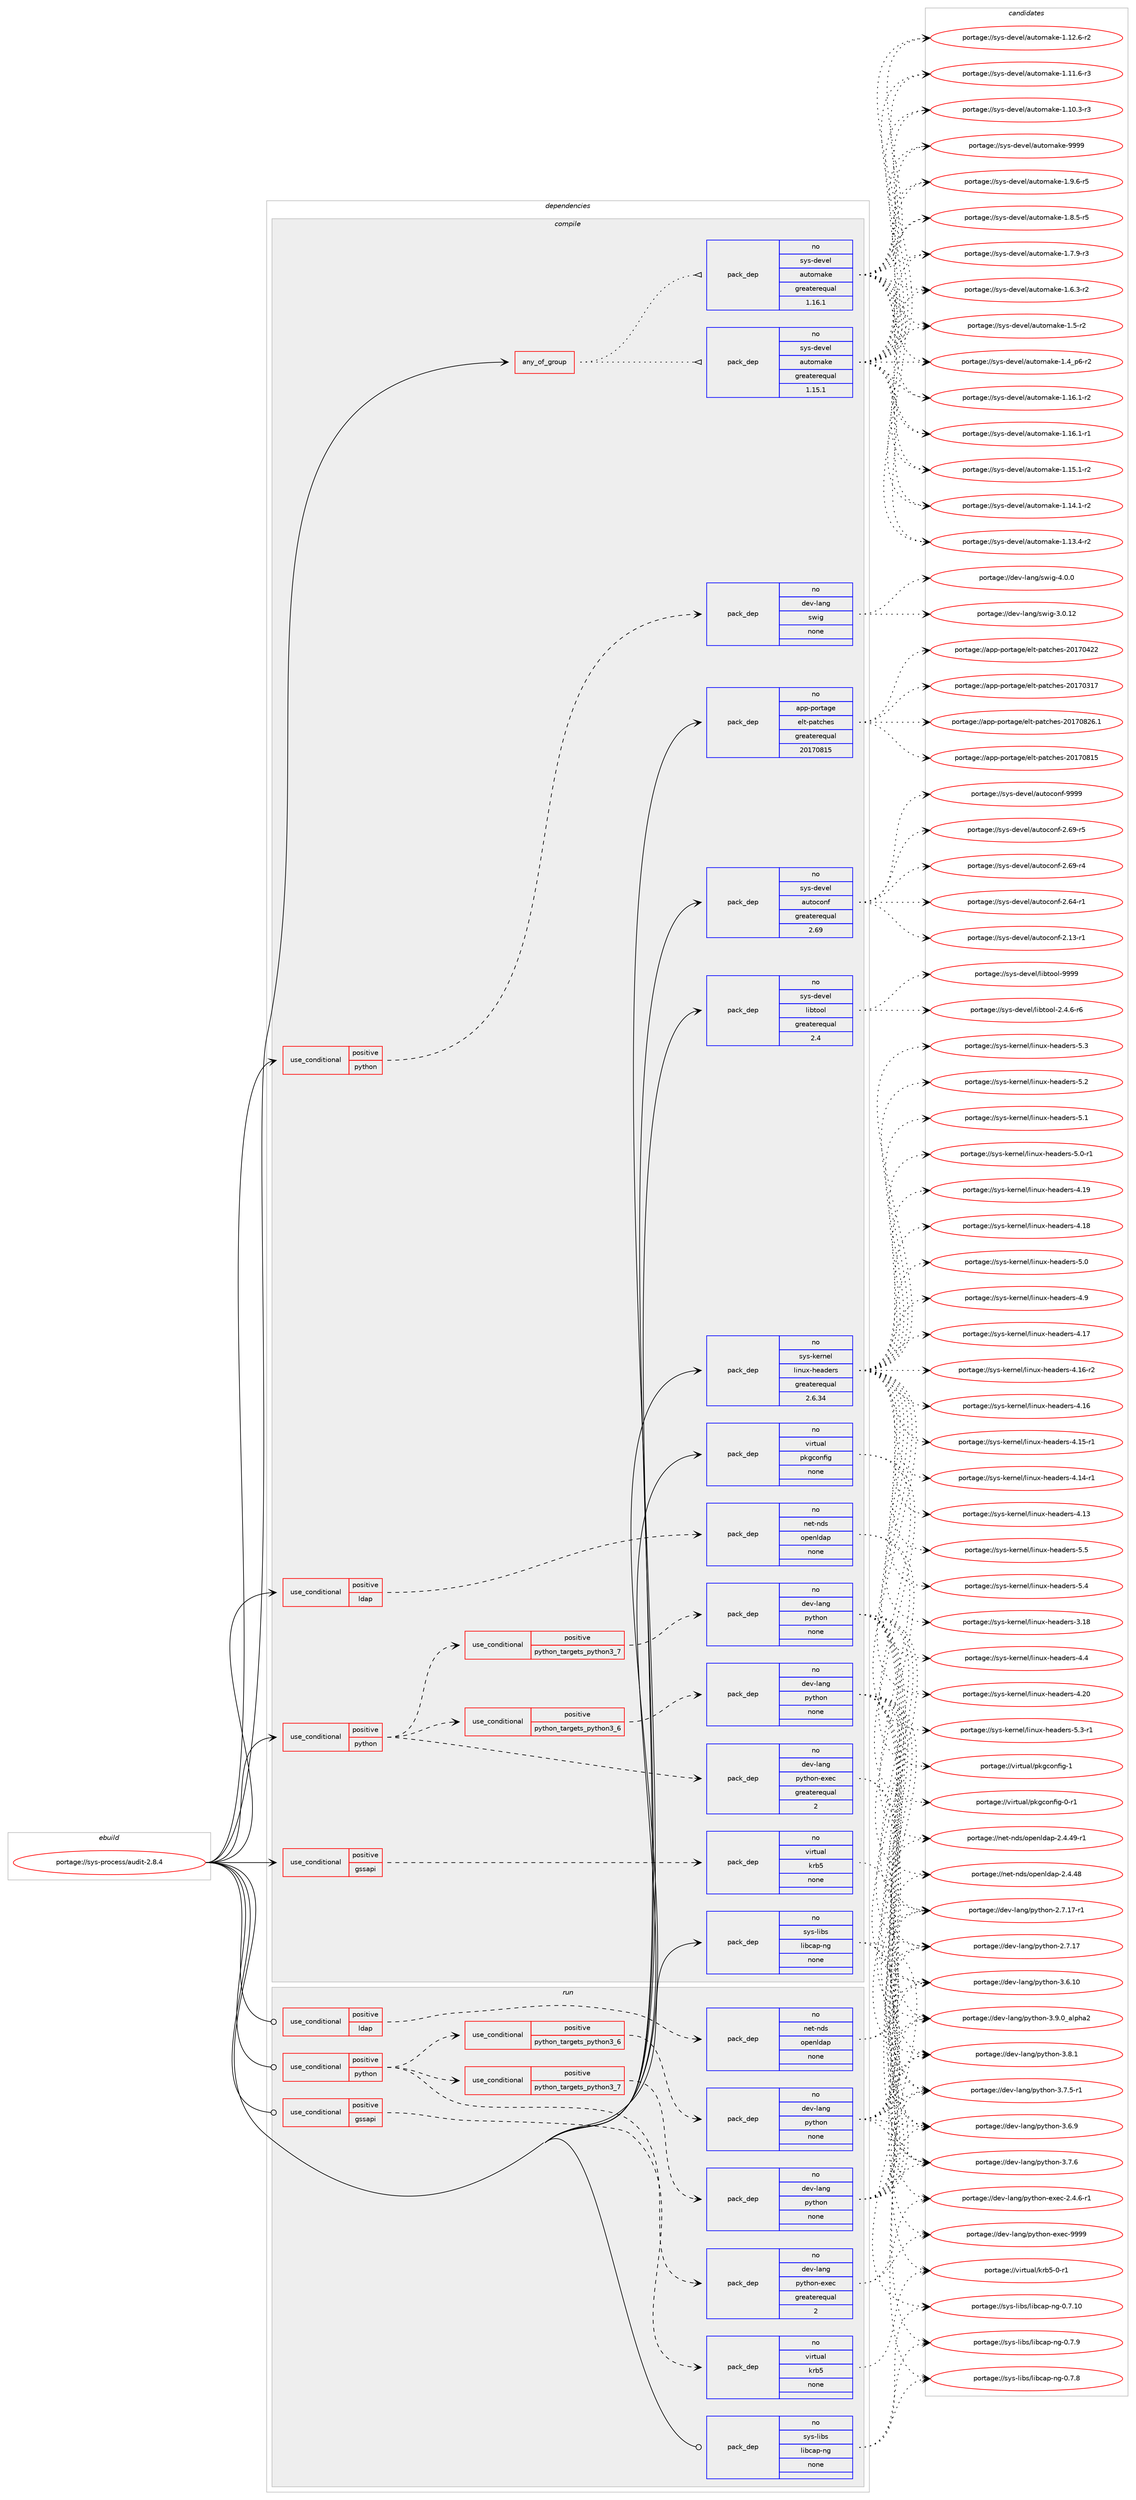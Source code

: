 digraph prolog {

# *************
# Graph options
# *************

newrank=true;
concentrate=true;
compound=true;
graph [rankdir=LR,fontname=Helvetica,fontsize=10,ranksep=1.5];#, ranksep=2.5, nodesep=0.2];
edge  [arrowhead=vee];
node  [fontname=Helvetica,fontsize=10];

# **********
# The ebuild
# **********

subgraph cluster_leftcol {
color=gray;
rank=same;
label=<<i>ebuild</i>>;
id [label="portage://sys-process/audit-2.8.4", color=red, width=4, href="../sys-process/audit-2.8.4.svg"];
}

# ****************
# The dependencies
# ****************

subgraph cluster_midcol {
color=gray;
label=<<i>dependencies</i>>;
subgraph cluster_compile {
fillcolor="#eeeeee";
style=filled;
label=<<i>compile</i>>;
subgraph any858 {
dependency39511 [label=<<TABLE BORDER="0" CELLBORDER="1" CELLSPACING="0" CELLPADDING="4"><TR><TD CELLPADDING="10">any_of_group</TD></TR></TABLE>>, shape=none, color=red];subgraph pack31515 {
dependency39512 [label=<<TABLE BORDER="0" CELLBORDER="1" CELLSPACING="0" CELLPADDING="4" WIDTH="220"><TR><TD ROWSPAN="6" CELLPADDING="30">pack_dep</TD></TR><TR><TD WIDTH="110">no</TD></TR><TR><TD>sys-devel</TD></TR><TR><TD>automake</TD></TR><TR><TD>greaterequal</TD></TR><TR><TD>1.16.1</TD></TR></TABLE>>, shape=none, color=blue];
}
dependency39511:e -> dependency39512:w [weight=20,style="dotted",arrowhead="oinv"];
subgraph pack31516 {
dependency39513 [label=<<TABLE BORDER="0" CELLBORDER="1" CELLSPACING="0" CELLPADDING="4" WIDTH="220"><TR><TD ROWSPAN="6" CELLPADDING="30">pack_dep</TD></TR><TR><TD WIDTH="110">no</TD></TR><TR><TD>sys-devel</TD></TR><TR><TD>automake</TD></TR><TR><TD>greaterequal</TD></TR><TR><TD>1.15.1</TD></TR></TABLE>>, shape=none, color=blue];
}
dependency39511:e -> dependency39513:w [weight=20,style="dotted",arrowhead="oinv"];
}
id:e -> dependency39511:w [weight=20,style="solid",arrowhead="vee"];
subgraph cond7090 {
dependency39514 [label=<<TABLE BORDER="0" CELLBORDER="1" CELLSPACING="0" CELLPADDING="4"><TR><TD ROWSPAN="3" CELLPADDING="10">use_conditional</TD></TR><TR><TD>positive</TD></TR><TR><TD>gssapi</TD></TR></TABLE>>, shape=none, color=red];
subgraph pack31517 {
dependency39515 [label=<<TABLE BORDER="0" CELLBORDER="1" CELLSPACING="0" CELLPADDING="4" WIDTH="220"><TR><TD ROWSPAN="6" CELLPADDING="30">pack_dep</TD></TR><TR><TD WIDTH="110">no</TD></TR><TR><TD>virtual</TD></TR><TR><TD>krb5</TD></TR><TR><TD>none</TD></TR><TR><TD></TD></TR></TABLE>>, shape=none, color=blue];
}
dependency39514:e -> dependency39515:w [weight=20,style="dashed",arrowhead="vee"];
}
id:e -> dependency39514:w [weight=20,style="solid",arrowhead="vee"];
subgraph cond7091 {
dependency39516 [label=<<TABLE BORDER="0" CELLBORDER="1" CELLSPACING="0" CELLPADDING="4"><TR><TD ROWSPAN="3" CELLPADDING="10">use_conditional</TD></TR><TR><TD>positive</TD></TR><TR><TD>ldap</TD></TR></TABLE>>, shape=none, color=red];
subgraph pack31518 {
dependency39517 [label=<<TABLE BORDER="0" CELLBORDER="1" CELLSPACING="0" CELLPADDING="4" WIDTH="220"><TR><TD ROWSPAN="6" CELLPADDING="30">pack_dep</TD></TR><TR><TD WIDTH="110">no</TD></TR><TR><TD>net-nds</TD></TR><TR><TD>openldap</TD></TR><TR><TD>none</TD></TR><TR><TD></TD></TR></TABLE>>, shape=none, color=blue];
}
dependency39516:e -> dependency39517:w [weight=20,style="dashed",arrowhead="vee"];
}
id:e -> dependency39516:w [weight=20,style="solid",arrowhead="vee"];
subgraph cond7092 {
dependency39518 [label=<<TABLE BORDER="0" CELLBORDER="1" CELLSPACING="0" CELLPADDING="4"><TR><TD ROWSPAN="3" CELLPADDING="10">use_conditional</TD></TR><TR><TD>positive</TD></TR><TR><TD>python</TD></TR></TABLE>>, shape=none, color=red];
subgraph cond7093 {
dependency39519 [label=<<TABLE BORDER="0" CELLBORDER="1" CELLSPACING="0" CELLPADDING="4"><TR><TD ROWSPAN="3" CELLPADDING="10">use_conditional</TD></TR><TR><TD>positive</TD></TR><TR><TD>python_targets_python3_6</TD></TR></TABLE>>, shape=none, color=red];
subgraph pack31519 {
dependency39520 [label=<<TABLE BORDER="0" CELLBORDER="1" CELLSPACING="0" CELLPADDING="4" WIDTH="220"><TR><TD ROWSPAN="6" CELLPADDING="30">pack_dep</TD></TR><TR><TD WIDTH="110">no</TD></TR><TR><TD>dev-lang</TD></TR><TR><TD>python</TD></TR><TR><TD>none</TD></TR><TR><TD></TD></TR></TABLE>>, shape=none, color=blue];
}
dependency39519:e -> dependency39520:w [weight=20,style="dashed",arrowhead="vee"];
}
dependency39518:e -> dependency39519:w [weight=20,style="dashed",arrowhead="vee"];
subgraph cond7094 {
dependency39521 [label=<<TABLE BORDER="0" CELLBORDER="1" CELLSPACING="0" CELLPADDING="4"><TR><TD ROWSPAN="3" CELLPADDING="10">use_conditional</TD></TR><TR><TD>positive</TD></TR><TR><TD>python_targets_python3_7</TD></TR></TABLE>>, shape=none, color=red];
subgraph pack31520 {
dependency39522 [label=<<TABLE BORDER="0" CELLBORDER="1" CELLSPACING="0" CELLPADDING="4" WIDTH="220"><TR><TD ROWSPAN="6" CELLPADDING="30">pack_dep</TD></TR><TR><TD WIDTH="110">no</TD></TR><TR><TD>dev-lang</TD></TR><TR><TD>python</TD></TR><TR><TD>none</TD></TR><TR><TD></TD></TR></TABLE>>, shape=none, color=blue];
}
dependency39521:e -> dependency39522:w [weight=20,style="dashed",arrowhead="vee"];
}
dependency39518:e -> dependency39521:w [weight=20,style="dashed",arrowhead="vee"];
subgraph pack31521 {
dependency39523 [label=<<TABLE BORDER="0" CELLBORDER="1" CELLSPACING="0" CELLPADDING="4" WIDTH="220"><TR><TD ROWSPAN="6" CELLPADDING="30">pack_dep</TD></TR><TR><TD WIDTH="110">no</TD></TR><TR><TD>dev-lang</TD></TR><TR><TD>python-exec</TD></TR><TR><TD>greaterequal</TD></TR><TR><TD>2</TD></TR></TABLE>>, shape=none, color=blue];
}
dependency39518:e -> dependency39523:w [weight=20,style="dashed",arrowhead="vee"];
}
id:e -> dependency39518:w [weight=20,style="solid",arrowhead="vee"];
subgraph cond7095 {
dependency39524 [label=<<TABLE BORDER="0" CELLBORDER="1" CELLSPACING="0" CELLPADDING="4"><TR><TD ROWSPAN="3" CELLPADDING="10">use_conditional</TD></TR><TR><TD>positive</TD></TR><TR><TD>python</TD></TR></TABLE>>, shape=none, color=red];
subgraph pack31522 {
dependency39525 [label=<<TABLE BORDER="0" CELLBORDER="1" CELLSPACING="0" CELLPADDING="4" WIDTH="220"><TR><TD ROWSPAN="6" CELLPADDING="30">pack_dep</TD></TR><TR><TD WIDTH="110">no</TD></TR><TR><TD>dev-lang</TD></TR><TR><TD>swig</TD></TR><TR><TD>none</TD></TR><TR><TD></TD></TR></TABLE>>, shape=none, color=blue];
}
dependency39524:e -> dependency39525:w [weight=20,style="dashed",arrowhead="vee"];
}
id:e -> dependency39524:w [weight=20,style="solid",arrowhead="vee"];
subgraph pack31523 {
dependency39526 [label=<<TABLE BORDER="0" CELLBORDER="1" CELLSPACING="0" CELLPADDING="4" WIDTH="220"><TR><TD ROWSPAN="6" CELLPADDING="30">pack_dep</TD></TR><TR><TD WIDTH="110">no</TD></TR><TR><TD>app-portage</TD></TR><TR><TD>elt-patches</TD></TR><TR><TD>greaterequal</TD></TR><TR><TD>20170815</TD></TR></TABLE>>, shape=none, color=blue];
}
id:e -> dependency39526:w [weight=20,style="solid",arrowhead="vee"];
subgraph pack31524 {
dependency39527 [label=<<TABLE BORDER="0" CELLBORDER="1" CELLSPACING="0" CELLPADDING="4" WIDTH="220"><TR><TD ROWSPAN="6" CELLPADDING="30">pack_dep</TD></TR><TR><TD WIDTH="110">no</TD></TR><TR><TD>sys-devel</TD></TR><TR><TD>autoconf</TD></TR><TR><TD>greaterequal</TD></TR><TR><TD>2.69</TD></TR></TABLE>>, shape=none, color=blue];
}
id:e -> dependency39527:w [weight=20,style="solid",arrowhead="vee"];
subgraph pack31525 {
dependency39528 [label=<<TABLE BORDER="0" CELLBORDER="1" CELLSPACING="0" CELLPADDING="4" WIDTH="220"><TR><TD ROWSPAN="6" CELLPADDING="30">pack_dep</TD></TR><TR><TD WIDTH="110">no</TD></TR><TR><TD>sys-devel</TD></TR><TR><TD>libtool</TD></TR><TR><TD>greaterequal</TD></TR><TR><TD>2.4</TD></TR></TABLE>>, shape=none, color=blue];
}
id:e -> dependency39528:w [weight=20,style="solid",arrowhead="vee"];
subgraph pack31526 {
dependency39529 [label=<<TABLE BORDER="0" CELLBORDER="1" CELLSPACING="0" CELLPADDING="4" WIDTH="220"><TR><TD ROWSPAN="6" CELLPADDING="30">pack_dep</TD></TR><TR><TD WIDTH="110">no</TD></TR><TR><TD>sys-kernel</TD></TR><TR><TD>linux-headers</TD></TR><TR><TD>greaterequal</TD></TR><TR><TD>2.6.34</TD></TR></TABLE>>, shape=none, color=blue];
}
id:e -> dependency39529:w [weight=20,style="solid",arrowhead="vee"];
subgraph pack31527 {
dependency39530 [label=<<TABLE BORDER="0" CELLBORDER="1" CELLSPACING="0" CELLPADDING="4" WIDTH="220"><TR><TD ROWSPAN="6" CELLPADDING="30">pack_dep</TD></TR><TR><TD WIDTH="110">no</TD></TR><TR><TD>sys-libs</TD></TR><TR><TD>libcap-ng</TD></TR><TR><TD>none</TD></TR><TR><TD></TD></TR></TABLE>>, shape=none, color=blue];
}
id:e -> dependency39530:w [weight=20,style="solid",arrowhead="vee"];
subgraph pack31528 {
dependency39531 [label=<<TABLE BORDER="0" CELLBORDER="1" CELLSPACING="0" CELLPADDING="4" WIDTH="220"><TR><TD ROWSPAN="6" CELLPADDING="30">pack_dep</TD></TR><TR><TD WIDTH="110">no</TD></TR><TR><TD>virtual</TD></TR><TR><TD>pkgconfig</TD></TR><TR><TD>none</TD></TR><TR><TD></TD></TR></TABLE>>, shape=none, color=blue];
}
id:e -> dependency39531:w [weight=20,style="solid",arrowhead="vee"];
}
subgraph cluster_compileandrun {
fillcolor="#eeeeee";
style=filled;
label=<<i>compile and run</i>>;
}
subgraph cluster_run {
fillcolor="#eeeeee";
style=filled;
label=<<i>run</i>>;
subgraph cond7096 {
dependency39532 [label=<<TABLE BORDER="0" CELLBORDER="1" CELLSPACING="0" CELLPADDING="4"><TR><TD ROWSPAN="3" CELLPADDING="10">use_conditional</TD></TR><TR><TD>positive</TD></TR><TR><TD>gssapi</TD></TR></TABLE>>, shape=none, color=red];
subgraph pack31529 {
dependency39533 [label=<<TABLE BORDER="0" CELLBORDER="1" CELLSPACING="0" CELLPADDING="4" WIDTH="220"><TR><TD ROWSPAN="6" CELLPADDING="30">pack_dep</TD></TR><TR><TD WIDTH="110">no</TD></TR><TR><TD>virtual</TD></TR><TR><TD>krb5</TD></TR><TR><TD>none</TD></TR><TR><TD></TD></TR></TABLE>>, shape=none, color=blue];
}
dependency39532:e -> dependency39533:w [weight=20,style="dashed",arrowhead="vee"];
}
id:e -> dependency39532:w [weight=20,style="solid",arrowhead="odot"];
subgraph cond7097 {
dependency39534 [label=<<TABLE BORDER="0" CELLBORDER="1" CELLSPACING="0" CELLPADDING="4"><TR><TD ROWSPAN="3" CELLPADDING="10">use_conditional</TD></TR><TR><TD>positive</TD></TR><TR><TD>ldap</TD></TR></TABLE>>, shape=none, color=red];
subgraph pack31530 {
dependency39535 [label=<<TABLE BORDER="0" CELLBORDER="1" CELLSPACING="0" CELLPADDING="4" WIDTH="220"><TR><TD ROWSPAN="6" CELLPADDING="30">pack_dep</TD></TR><TR><TD WIDTH="110">no</TD></TR><TR><TD>net-nds</TD></TR><TR><TD>openldap</TD></TR><TR><TD>none</TD></TR><TR><TD></TD></TR></TABLE>>, shape=none, color=blue];
}
dependency39534:e -> dependency39535:w [weight=20,style="dashed",arrowhead="vee"];
}
id:e -> dependency39534:w [weight=20,style="solid",arrowhead="odot"];
subgraph cond7098 {
dependency39536 [label=<<TABLE BORDER="0" CELLBORDER="1" CELLSPACING="0" CELLPADDING="4"><TR><TD ROWSPAN="3" CELLPADDING="10">use_conditional</TD></TR><TR><TD>positive</TD></TR><TR><TD>python</TD></TR></TABLE>>, shape=none, color=red];
subgraph cond7099 {
dependency39537 [label=<<TABLE BORDER="0" CELLBORDER="1" CELLSPACING="0" CELLPADDING="4"><TR><TD ROWSPAN="3" CELLPADDING="10">use_conditional</TD></TR><TR><TD>positive</TD></TR><TR><TD>python_targets_python3_6</TD></TR></TABLE>>, shape=none, color=red];
subgraph pack31531 {
dependency39538 [label=<<TABLE BORDER="0" CELLBORDER="1" CELLSPACING="0" CELLPADDING="4" WIDTH="220"><TR><TD ROWSPAN="6" CELLPADDING="30">pack_dep</TD></TR><TR><TD WIDTH="110">no</TD></TR><TR><TD>dev-lang</TD></TR><TR><TD>python</TD></TR><TR><TD>none</TD></TR><TR><TD></TD></TR></TABLE>>, shape=none, color=blue];
}
dependency39537:e -> dependency39538:w [weight=20,style="dashed",arrowhead="vee"];
}
dependency39536:e -> dependency39537:w [weight=20,style="dashed",arrowhead="vee"];
subgraph cond7100 {
dependency39539 [label=<<TABLE BORDER="0" CELLBORDER="1" CELLSPACING="0" CELLPADDING="4"><TR><TD ROWSPAN="3" CELLPADDING="10">use_conditional</TD></TR><TR><TD>positive</TD></TR><TR><TD>python_targets_python3_7</TD></TR></TABLE>>, shape=none, color=red];
subgraph pack31532 {
dependency39540 [label=<<TABLE BORDER="0" CELLBORDER="1" CELLSPACING="0" CELLPADDING="4" WIDTH="220"><TR><TD ROWSPAN="6" CELLPADDING="30">pack_dep</TD></TR><TR><TD WIDTH="110">no</TD></TR><TR><TD>dev-lang</TD></TR><TR><TD>python</TD></TR><TR><TD>none</TD></TR><TR><TD></TD></TR></TABLE>>, shape=none, color=blue];
}
dependency39539:e -> dependency39540:w [weight=20,style="dashed",arrowhead="vee"];
}
dependency39536:e -> dependency39539:w [weight=20,style="dashed",arrowhead="vee"];
subgraph pack31533 {
dependency39541 [label=<<TABLE BORDER="0" CELLBORDER="1" CELLSPACING="0" CELLPADDING="4" WIDTH="220"><TR><TD ROWSPAN="6" CELLPADDING="30">pack_dep</TD></TR><TR><TD WIDTH="110">no</TD></TR><TR><TD>dev-lang</TD></TR><TR><TD>python-exec</TD></TR><TR><TD>greaterequal</TD></TR><TR><TD>2</TD></TR></TABLE>>, shape=none, color=blue];
}
dependency39536:e -> dependency39541:w [weight=20,style="dashed",arrowhead="vee"];
}
id:e -> dependency39536:w [weight=20,style="solid",arrowhead="odot"];
subgraph pack31534 {
dependency39542 [label=<<TABLE BORDER="0" CELLBORDER="1" CELLSPACING="0" CELLPADDING="4" WIDTH="220"><TR><TD ROWSPAN="6" CELLPADDING="30">pack_dep</TD></TR><TR><TD WIDTH="110">no</TD></TR><TR><TD>sys-libs</TD></TR><TR><TD>libcap-ng</TD></TR><TR><TD>none</TD></TR><TR><TD></TD></TR></TABLE>>, shape=none, color=blue];
}
id:e -> dependency39542:w [weight=20,style="solid",arrowhead="odot"];
}
}

# **************
# The candidates
# **************

subgraph cluster_choices {
rank=same;
color=gray;
label=<<i>candidates</i>>;

subgraph choice31515 {
color=black;
nodesep=1;
choice115121115451001011181011084797117116111109971071014557575757 [label="portage://sys-devel/automake-9999", color=red, width=4,href="../sys-devel/automake-9999.svg"];
choice115121115451001011181011084797117116111109971071014549465746544511453 [label="portage://sys-devel/automake-1.9.6-r5", color=red, width=4,href="../sys-devel/automake-1.9.6-r5.svg"];
choice115121115451001011181011084797117116111109971071014549465646534511453 [label="portage://sys-devel/automake-1.8.5-r5", color=red, width=4,href="../sys-devel/automake-1.8.5-r5.svg"];
choice115121115451001011181011084797117116111109971071014549465546574511451 [label="portage://sys-devel/automake-1.7.9-r3", color=red, width=4,href="../sys-devel/automake-1.7.9-r3.svg"];
choice115121115451001011181011084797117116111109971071014549465446514511450 [label="portage://sys-devel/automake-1.6.3-r2", color=red, width=4,href="../sys-devel/automake-1.6.3-r2.svg"];
choice11512111545100101118101108479711711611110997107101454946534511450 [label="portage://sys-devel/automake-1.5-r2", color=red, width=4,href="../sys-devel/automake-1.5-r2.svg"];
choice115121115451001011181011084797117116111109971071014549465295112544511450 [label="portage://sys-devel/automake-1.4_p6-r2", color=red, width=4,href="../sys-devel/automake-1.4_p6-r2.svg"];
choice11512111545100101118101108479711711611110997107101454946495446494511450 [label="portage://sys-devel/automake-1.16.1-r2", color=red, width=4,href="../sys-devel/automake-1.16.1-r2.svg"];
choice11512111545100101118101108479711711611110997107101454946495446494511449 [label="portage://sys-devel/automake-1.16.1-r1", color=red, width=4,href="../sys-devel/automake-1.16.1-r1.svg"];
choice11512111545100101118101108479711711611110997107101454946495346494511450 [label="portage://sys-devel/automake-1.15.1-r2", color=red, width=4,href="../sys-devel/automake-1.15.1-r2.svg"];
choice11512111545100101118101108479711711611110997107101454946495246494511450 [label="portage://sys-devel/automake-1.14.1-r2", color=red, width=4,href="../sys-devel/automake-1.14.1-r2.svg"];
choice11512111545100101118101108479711711611110997107101454946495146524511450 [label="portage://sys-devel/automake-1.13.4-r2", color=red, width=4,href="../sys-devel/automake-1.13.4-r2.svg"];
choice11512111545100101118101108479711711611110997107101454946495046544511450 [label="portage://sys-devel/automake-1.12.6-r2", color=red, width=4,href="../sys-devel/automake-1.12.6-r2.svg"];
choice11512111545100101118101108479711711611110997107101454946494946544511451 [label="portage://sys-devel/automake-1.11.6-r3", color=red, width=4,href="../sys-devel/automake-1.11.6-r3.svg"];
choice11512111545100101118101108479711711611110997107101454946494846514511451 [label="portage://sys-devel/automake-1.10.3-r3", color=red, width=4,href="../sys-devel/automake-1.10.3-r3.svg"];
dependency39512:e -> choice115121115451001011181011084797117116111109971071014557575757:w [style=dotted,weight="100"];
dependency39512:e -> choice115121115451001011181011084797117116111109971071014549465746544511453:w [style=dotted,weight="100"];
dependency39512:e -> choice115121115451001011181011084797117116111109971071014549465646534511453:w [style=dotted,weight="100"];
dependency39512:e -> choice115121115451001011181011084797117116111109971071014549465546574511451:w [style=dotted,weight="100"];
dependency39512:e -> choice115121115451001011181011084797117116111109971071014549465446514511450:w [style=dotted,weight="100"];
dependency39512:e -> choice11512111545100101118101108479711711611110997107101454946534511450:w [style=dotted,weight="100"];
dependency39512:e -> choice115121115451001011181011084797117116111109971071014549465295112544511450:w [style=dotted,weight="100"];
dependency39512:e -> choice11512111545100101118101108479711711611110997107101454946495446494511450:w [style=dotted,weight="100"];
dependency39512:e -> choice11512111545100101118101108479711711611110997107101454946495446494511449:w [style=dotted,weight="100"];
dependency39512:e -> choice11512111545100101118101108479711711611110997107101454946495346494511450:w [style=dotted,weight="100"];
dependency39512:e -> choice11512111545100101118101108479711711611110997107101454946495246494511450:w [style=dotted,weight="100"];
dependency39512:e -> choice11512111545100101118101108479711711611110997107101454946495146524511450:w [style=dotted,weight="100"];
dependency39512:e -> choice11512111545100101118101108479711711611110997107101454946495046544511450:w [style=dotted,weight="100"];
dependency39512:e -> choice11512111545100101118101108479711711611110997107101454946494946544511451:w [style=dotted,weight="100"];
dependency39512:e -> choice11512111545100101118101108479711711611110997107101454946494846514511451:w [style=dotted,weight="100"];
}
subgraph choice31516 {
color=black;
nodesep=1;
choice115121115451001011181011084797117116111109971071014557575757 [label="portage://sys-devel/automake-9999", color=red, width=4,href="../sys-devel/automake-9999.svg"];
choice115121115451001011181011084797117116111109971071014549465746544511453 [label="portage://sys-devel/automake-1.9.6-r5", color=red, width=4,href="../sys-devel/automake-1.9.6-r5.svg"];
choice115121115451001011181011084797117116111109971071014549465646534511453 [label="portage://sys-devel/automake-1.8.5-r5", color=red, width=4,href="../sys-devel/automake-1.8.5-r5.svg"];
choice115121115451001011181011084797117116111109971071014549465546574511451 [label="portage://sys-devel/automake-1.7.9-r3", color=red, width=4,href="../sys-devel/automake-1.7.9-r3.svg"];
choice115121115451001011181011084797117116111109971071014549465446514511450 [label="portage://sys-devel/automake-1.6.3-r2", color=red, width=4,href="../sys-devel/automake-1.6.3-r2.svg"];
choice11512111545100101118101108479711711611110997107101454946534511450 [label="portage://sys-devel/automake-1.5-r2", color=red, width=4,href="../sys-devel/automake-1.5-r2.svg"];
choice115121115451001011181011084797117116111109971071014549465295112544511450 [label="portage://sys-devel/automake-1.4_p6-r2", color=red, width=4,href="../sys-devel/automake-1.4_p6-r2.svg"];
choice11512111545100101118101108479711711611110997107101454946495446494511450 [label="portage://sys-devel/automake-1.16.1-r2", color=red, width=4,href="../sys-devel/automake-1.16.1-r2.svg"];
choice11512111545100101118101108479711711611110997107101454946495446494511449 [label="portage://sys-devel/automake-1.16.1-r1", color=red, width=4,href="../sys-devel/automake-1.16.1-r1.svg"];
choice11512111545100101118101108479711711611110997107101454946495346494511450 [label="portage://sys-devel/automake-1.15.1-r2", color=red, width=4,href="../sys-devel/automake-1.15.1-r2.svg"];
choice11512111545100101118101108479711711611110997107101454946495246494511450 [label="portage://sys-devel/automake-1.14.1-r2", color=red, width=4,href="../sys-devel/automake-1.14.1-r2.svg"];
choice11512111545100101118101108479711711611110997107101454946495146524511450 [label="portage://sys-devel/automake-1.13.4-r2", color=red, width=4,href="../sys-devel/automake-1.13.4-r2.svg"];
choice11512111545100101118101108479711711611110997107101454946495046544511450 [label="portage://sys-devel/automake-1.12.6-r2", color=red, width=4,href="../sys-devel/automake-1.12.6-r2.svg"];
choice11512111545100101118101108479711711611110997107101454946494946544511451 [label="portage://sys-devel/automake-1.11.6-r3", color=red, width=4,href="../sys-devel/automake-1.11.6-r3.svg"];
choice11512111545100101118101108479711711611110997107101454946494846514511451 [label="portage://sys-devel/automake-1.10.3-r3", color=red, width=4,href="../sys-devel/automake-1.10.3-r3.svg"];
dependency39513:e -> choice115121115451001011181011084797117116111109971071014557575757:w [style=dotted,weight="100"];
dependency39513:e -> choice115121115451001011181011084797117116111109971071014549465746544511453:w [style=dotted,weight="100"];
dependency39513:e -> choice115121115451001011181011084797117116111109971071014549465646534511453:w [style=dotted,weight="100"];
dependency39513:e -> choice115121115451001011181011084797117116111109971071014549465546574511451:w [style=dotted,weight="100"];
dependency39513:e -> choice115121115451001011181011084797117116111109971071014549465446514511450:w [style=dotted,weight="100"];
dependency39513:e -> choice11512111545100101118101108479711711611110997107101454946534511450:w [style=dotted,weight="100"];
dependency39513:e -> choice115121115451001011181011084797117116111109971071014549465295112544511450:w [style=dotted,weight="100"];
dependency39513:e -> choice11512111545100101118101108479711711611110997107101454946495446494511450:w [style=dotted,weight="100"];
dependency39513:e -> choice11512111545100101118101108479711711611110997107101454946495446494511449:w [style=dotted,weight="100"];
dependency39513:e -> choice11512111545100101118101108479711711611110997107101454946495346494511450:w [style=dotted,weight="100"];
dependency39513:e -> choice11512111545100101118101108479711711611110997107101454946495246494511450:w [style=dotted,weight="100"];
dependency39513:e -> choice11512111545100101118101108479711711611110997107101454946495146524511450:w [style=dotted,weight="100"];
dependency39513:e -> choice11512111545100101118101108479711711611110997107101454946495046544511450:w [style=dotted,weight="100"];
dependency39513:e -> choice11512111545100101118101108479711711611110997107101454946494946544511451:w [style=dotted,weight="100"];
dependency39513:e -> choice11512111545100101118101108479711711611110997107101454946494846514511451:w [style=dotted,weight="100"];
}
subgraph choice31517 {
color=black;
nodesep=1;
choice1181051141161179710847107114985345484511449 [label="portage://virtual/krb5-0-r1", color=red, width=4,href="../virtual/krb5-0-r1.svg"];
dependency39515:e -> choice1181051141161179710847107114985345484511449:w [style=dotted,weight="100"];
}
subgraph choice31518 {
color=black;
nodesep=1;
choice110101116451101001154711111210111010810097112455046524652574511449 [label="portage://net-nds/openldap-2.4.49-r1", color=red, width=4,href="../net-nds/openldap-2.4.49-r1.svg"];
choice11010111645110100115471111121011101081009711245504652465256 [label="portage://net-nds/openldap-2.4.48", color=red, width=4,href="../net-nds/openldap-2.4.48.svg"];
dependency39517:e -> choice110101116451101001154711111210111010810097112455046524652574511449:w [style=dotted,weight="100"];
dependency39517:e -> choice11010111645110100115471111121011101081009711245504652465256:w [style=dotted,weight="100"];
}
subgraph choice31519 {
color=black;
nodesep=1;
choice10010111845108971101034711212111610411111045514657464895971081121049750 [label="portage://dev-lang/python-3.9.0_alpha2", color=red, width=4,href="../dev-lang/python-3.9.0_alpha2.svg"];
choice100101118451089711010347112121116104111110455146564649 [label="portage://dev-lang/python-3.8.1", color=red, width=4,href="../dev-lang/python-3.8.1.svg"];
choice100101118451089711010347112121116104111110455146554654 [label="portage://dev-lang/python-3.7.6", color=red, width=4,href="../dev-lang/python-3.7.6.svg"];
choice1001011184510897110103471121211161041111104551465546534511449 [label="portage://dev-lang/python-3.7.5-r1", color=red, width=4,href="../dev-lang/python-3.7.5-r1.svg"];
choice100101118451089711010347112121116104111110455146544657 [label="portage://dev-lang/python-3.6.9", color=red, width=4,href="../dev-lang/python-3.6.9.svg"];
choice10010111845108971101034711212111610411111045514654464948 [label="portage://dev-lang/python-3.6.10", color=red, width=4,href="../dev-lang/python-3.6.10.svg"];
choice100101118451089711010347112121116104111110455046554649554511449 [label="portage://dev-lang/python-2.7.17-r1", color=red, width=4,href="../dev-lang/python-2.7.17-r1.svg"];
choice10010111845108971101034711212111610411111045504655464955 [label="portage://dev-lang/python-2.7.17", color=red, width=4,href="../dev-lang/python-2.7.17.svg"];
dependency39520:e -> choice10010111845108971101034711212111610411111045514657464895971081121049750:w [style=dotted,weight="100"];
dependency39520:e -> choice100101118451089711010347112121116104111110455146564649:w [style=dotted,weight="100"];
dependency39520:e -> choice100101118451089711010347112121116104111110455146554654:w [style=dotted,weight="100"];
dependency39520:e -> choice1001011184510897110103471121211161041111104551465546534511449:w [style=dotted,weight="100"];
dependency39520:e -> choice100101118451089711010347112121116104111110455146544657:w [style=dotted,weight="100"];
dependency39520:e -> choice10010111845108971101034711212111610411111045514654464948:w [style=dotted,weight="100"];
dependency39520:e -> choice100101118451089711010347112121116104111110455046554649554511449:w [style=dotted,weight="100"];
dependency39520:e -> choice10010111845108971101034711212111610411111045504655464955:w [style=dotted,weight="100"];
}
subgraph choice31520 {
color=black;
nodesep=1;
choice10010111845108971101034711212111610411111045514657464895971081121049750 [label="portage://dev-lang/python-3.9.0_alpha2", color=red, width=4,href="../dev-lang/python-3.9.0_alpha2.svg"];
choice100101118451089711010347112121116104111110455146564649 [label="portage://dev-lang/python-3.8.1", color=red, width=4,href="../dev-lang/python-3.8.1.svg"];
choice100101118451089711010347112121116104111110455146554654 [label="portage://dev-lang/python-3.7.6", color=red, width=4,href="../dev-lang/python-3.7.6.svg"];
choice1001011184510897110103471121211161041111104551465546534511449 [label="portage://dev-lang/python-3.7.5-r1", color=red, width=4,href="../dev-lang/python-3.7.5-r1.svg"];
choice100101118451089711010347112121116104111110455146544657 [label="portage://dev-lang/python-3.6.9", color=red, width=4,href="../dev-lang/python-3.6.9.svg"];
choice10010111845108971101034711212111610411111045514654464948 [label="portage://dev-lang/python-3.6.10", color=red, width=4,href="../dev-lang/python-3.6.10.svg"];
choice100101118451089711010347112121116104111110455046554649554511449 [label="portage://dev-lang/python-2.7.17-r1", color=red, width=4,href="../dev-lang/python-2.7.17-r1.svg"];
choice10010111845108971101034711212111610411111045504655464955 [label="portage://dev-lang/python-2.7.17", color=red, width=4,href="../dev-lang/python-2.7.17.svg"];
dependency39522:e -> choice10010111845108971101034711212111610411111045514657464895971081121049750:w [style=dotted,weight="100"];
dependency39522:e -> choice100101118451089711010347112121116104111110455146564649:w [style=dotted,weight="100"];
dependency39522:e -> choice100101118451089711010347112121116104111110455146554654:w [style=dotted,weight="100"];
dependency39522:e -> choice1001011184510897110103471121211161041111104551465546534511449:w [style=dotted,weight="100"];
dependency39522:e -> choice100101118451089711010347112121116104111110455146544657:w [style=dotted,weight="100"];
dependency39522:e -> choice10010111845108971101034711212111610411111045514654464948:w [style=dotted,weight="100"];
dependency39522:e -> choice100101118451089711010347112121116104111110455046554649554511449:w [style=dotted,weight="100"];
dependency39522:e -> choice10010111845108971101034711212111610411111045504655464955:w [style=dotted,weight="100"];
}
subgraph choice31521 {
color=black;
nodesep=1;
choice10010111845108971101034711212111610411111045101120101994557575757 [label="portage://dev-lang/python-exec-9999", color=red, width=4,href="../dev-lang/python-exec-9999.svg"];
choice10010111845108971101034711212111610411111045101120101994550465246544511449 [label="portage://dev-lang/python-exec-2.4.6-r1", color=red, width=4,href="../dev-lang/python-exec-2.4.6-r1.svg"];
dependency39523:e -> choice10010111845108971101034711212111610411111045101120101994557575757:w [style=dotted,weight="100"];
dependency39523:e -> choice10010111845108971101034711212111610411111045101120101994550465246544511449:w [style=dotted,weight="100"];
}
subgraph choice31522 {
color=black;
nodesep=1;
choice100101118451089711010347115119105103455246484648 [label="portage://dev-lang/swig-4.0.0", color=red, width=4,href="../dev-lang/swig-4.0.0.svg"];
choice10010111845108971101034711511910510345514648464950 [label="portage://dev-lang/swig-3.0.12", color=red, width=4,href="../dev-lang/swig-3.0.12.svg"];
dependency39525:e -> choice100101118451089711010347115119105103455246484648:w [style=dotted,weight="100"];
dependency39525:e -> choice10010111845108971101034711511910510345514648464950:w [style=dotted,weight="100"];
}
subgraph choice31523 {
color=black;
nodesep=1;
choice971121124511211111411697103101471011081164511297116991041011154550484955485650544649 [label="portage://app-portage/elt-patches-20170826.1", color=red, width=4,href="../app-portage/elt-patches-20170826.1.svg"];
choice97112112451121111141169710310147101108116451129711699104101115455048495548564953 [label="portage://app-portage/elt-patches-20170815", color=red, width=4,href="../app-portage/elt-patches-20170815.svg"];
choice97112112451121111141169710310147101108116451129711699104101115455048495548525050 [label="portage://app-portage/elt-patches-20170422", color=red, width=4,href="../app-portage/elt-patches-20170422.svg"];
choice97112112451121111141169710310147101108116451129711699104101115455048495548514955 [label="portage://app-portage/elt-patches-20170317", color=red, width=4,href="../app-portage/elt-patches-20170317.svg"];
dependency39526:e -> choice971121124511211111411697103101471011081164511297116991041011154550484955485650544649:w [style=dotted,weight="100"];
dependency39526:e -> choice97112112451121111141169710310147101108116451129711699104101115455048495548564953:w [style=dotted,weight="100"];
dependency39526:e -> choice97112112451121111141169710310147101108116451129711699104101115455048495548525050:w [style=dotted,weight="100"];
dependency39526:e -> choice97112112451121111141169710310147101108116451129711699104101115455048495548514955:w [style=dotted,weight="100"];
}
subgraph choice31524 {
color=black;
nodesep=1;
choice115121115451001011181011084797117116111991111101024557575757 [label="portage://sys-devel/autoconf-9999", color=red, width=4,href="../sys-devel/autoconf-9999.svg"];
choice1151211154510010111810110847971171161119911111010245504654574511453 [label="portage://sys-devel/autoconf-2.69-r5", color=red, width=4,href="../sys-devel/autoconf-2.69-r5.svg"];
choice1151211154510010111810110847971171161119911111010245504654574511452 [label="portage://sys-devel/autoconf-2.69-r4", color=red, width=4,href="../sys-devel/autoconf-2.69-r4.svg"];
choice1151211154510010111810110847971171161119911111010245504654524511449 [label="portage://sys-devel/autoconf-2.64-r1", color=red, width=4,href="../sys-devel/autoconf-2.64-r1.svg"];
choice1151211154510010111810110847971171161119911111010245504649514511449 [label="portage://sys-devel/autoconf-2.13-r1", color=red, width=4,href="../sys-devel/autoconf-2.13-r1.svg"];
dependency39527:e -> choice115121115451001011181011084797117116111991111101024557575757:w [style=dotted,weight="100"];
dependency39527:e -> choice1151211154510010111810110847971171161119911111010245504654574511453:w [style=dotted,weight="100"];
dependency39527:e -> choice1151211154510010111810110847971171161119911111010245504654574511452:w [style=dotted,weight="100"];
dependency39527:e -> choice1151211154510010111810110847971171161119911111010245504654524511449:w [style=dotted,weight="100"];
dependency39527:e -> choice1151211154510010111810110847971171161119911111010245504649514511449:w [style=dotted,weight="100"];
}
subgraph choice31525 {
color=black;
nodesep=1;
choice1151211154510010111810110847108105981161111111084557575757 [label="portage://sys-devel/libtool-9999", color=red, width=4,href="../sys-devel/libtool-9999.svg"];
choice1151211154510010111810110847108105981161111111084550465246544511454 [label="portage://sys-devel/libtool-2.4.6-r6", color=red, width=4,href="../sys-devel/libtool-2.4.6-r6.svg"];
dependency39528:e -> choice1151211154510010111810110847108105981161111111084557575757:w [style=dotted,weight="100"];
dependency39528:e -> choice1151211154510010111810110847108105981161111111084550465246544511454:w [style=dotted,weight="100"];
}
subgraph choice31526 {
color=black;
nodesep=1;
choice1151211154510710111411010110847108105110117120451041019710010111411545534653 [label="portage://sys-kernel/linux-headers-5.5", color=red, width=4,href="../sys-kernel/linux-headers-5.5.svg"];
choice1151211154510710111411010110847108105110117120451041019710010111411545534652 [label="portage://sys-kernel/linux-headers-5.4", color=red, width=4,href="../sys-kernel/linux-headers-5.4.svg"];
choice11512111545107101114110101108471081051101171204510410197100101114115455346514511449 [label="portage://sys-kernel/linux-headers-5.3-r1", color=red, width=4,href="../sys-kernel/linux-headers-5.3-r1.svg"];
choice1151211154510710111411010110847108105110117120451041019710010111411545534651 [label="portage://sys-kernel/linux-headers-5.3", color=red, width=4,href="../sys-kernel/linux-headers-5.3.svg"];
choice1151211154510710111411010110847108105110117120451041019710010111411545534650 [label="portage://sys-kernel/linux-headers-5.2", color=red, width=4,href="../sys-kernel/linux-headers-5.2.svg"];
choice1151211154510710111411010110847108105110117120451041019710010111411545534649 [label="portage://sys-kernel/linux-headers-5.1", color=red, width=4,href="../sys-kernel/linux-headers-5.1.svg"];
choice11512111545107101114110101108471081051101171204510410197100101114115455346484511449 [label="portage://sys-kernel/linux-headers-5.0-r1", color=red, width=4,href="../sys-kernel/linux-headers-5.0-r1.svg"];
choice1151211154510710111411010110847108105110117120451041019710010111411545534648 [label="portage://sys-kernel/linux-headers-5.0", color=red, width=4,href="../sys-kernel/linux-headers-5.0.svg"];
choice1151211154510710111411010110847108105110117120451041019710010111411545524657 [label="portage://sys-kernel/linux-headers-4.9", color=red, width=4,href="../sys-kernel/linux-headers-4.9.svg"];
choice1151211154510710111411010110847108105110117120451041019710010111411545524652 [label="portage://sys-kernel/linux-headers-4.4", color=red, width=4,href="../sys-kernel/linux-headers-4.4.svg"];
choice115121115451071011141101011084710810511011712045104101971001011141154552465048 [label="portage://sys-kernel/linux-headers-4.20", color=red, width=4,href="../sys-kernel/linux-headers-4.20.svg"];
choice115121115451071011141101011084710810511011712045104101971001011141154552464957 [label="portage://sys-kernel/linux-headers-4.19", color=red, width=4,href="../sys-kernel/linux-headers-4.19.svg"];
choice115121115451071011141101011084710810511011712045104101971001011141154552464956 [label="portage://sys-kernel/linux-headers-4.18", color=red, width=4,href="../sys-kernel/linux-headers-4.18.svg"];
choice115121115451071011141101011084710810511011712045104101971001011141154552464955 [label="portage://sys-kernel/linux-headers-4.17", color=red, width=4,href="../sys-kernel/linux-headers-4.17.svg"];
choice1151211154510710111411010110847108105110117120451041019710010111411545524649544511450 [label="portage://sys-kernel/linux-headers-4.16-r2", color=red, width=4,href="../sys-kernel/linux-headers-4.16-r2.svg"];
choice115121115451071011141101011084710810511011712045104101971001011141154552464954 [label="portage://sys-kernel/linux-headers-4.16", color=red, width=4,href="../sys-kernel/linux-headers-4.16.svg"];
choice1151211154510710111411010110847108105110117120451041019710010111411545524649534511449 [label="portage://sys-kernel/linux-headers-4.15-r1", color=red, width=4,href="../sys-kernel/linux-headers-4.15-r1.svg"];
choice1151211154510710111411010110847108105110117120451041019710010111411545524649524511449 [label="portage://sys-kernel/linux-headers-4.14-r1", color=red, width=4,href="../sys-kernel/linux-headers-4.14-r1.svg"];
choice115121115451071011141101011084710810511011712045104101971001011141154552464951 [label="portage://sys-kernel/linux-headers-4.13", color=red, width=4,href="../sys-kernel/linux-headers-4.13.svg"];
choice115121115451071011141101011084710810511011712045104101971001011141154551464956 [label="portage://sys-kernel/linux-headers-3.18", color=red, width=4,href="../sys-kernel/linux-headers-3.18.svg"];
dependency39529:e -> choice1151211154510710111411010110847108105110117120451041019710010111411545534653:w [style=dotted,weight="100"];
dependency39529:e -> choice1151211154510710111411010110847108105110117120451041019710010111411545534652:w [style=dotted,weight="100"];
dependency39529:e -> choice11512111545107101114110101108471081051101171204510410197100101114115455346514511449:w [style=dotted,weight="100"];
dependency39529:e -> choice1151211154510710111411010110847108105110117120451041019710010111411545534651:w [style=dotted,weight="100"];
dependency39529:e -> choice1151211154510710111411010110847108105110117120451041019710010111411545534650:w [style=dotted,weight="100"];
dependency39529:e -> choice1151211154510710111411010110847108105110117120451041019710010111411545534649:w [style=dotted,weight="100"];
dependency39529:e -> choice11512111545107101114110101108471081051101171204510410197100101114115455346484511449:w [style=dotted,weight="100"];
dependency39529:e -> choice1151211154510710111411010110847108105110117120451041019710010111411545534648:w [style=dotted,weight="100"];
dependency39529:e -> choice1151211154510710111411010110847108105110117120451041019710010111411545524657:w [style=dotted,weight="100"];
dependency39529:e -> choice1151211154510710111411010110847108105110117120451041019710010111411545524652:w [style=dotted,weight="100"];
dependency39529:e -> choice115121115451071011141101011084710810511011712045104101971001011141154552465048:w [style=dotted,weight="100"];
dependency39529:e -> choice115121115451071011141101011084710810511011712045104101971001011141154552464957:w [style=dotted,weight="100"];
dependency39529:e -> choice115121115451071011141101011084710810511011712045104101971001011141154552464956:w [style=dotted,weight="100"];
dependency39529:e -> choice115121115451071011141101011084710810511011712045104101971001011141154552464955:w [style=dotted,weight="100"];
dependency39529:e -> choice1151211154510710111411010110847108105110117120451041019710010111411545524649544511450:w [style=dotted,weight="100"];
dependency39529:e -> choice115121115451071011141101011084710810511011712045104101971001011141154552464954:w [style=dotted,weight="100"];
dependency39529:e -> choice1151211154510710111411010110847108105110117120451041019710010111411545524649534511449:w [style=dotted,weight="100"];
dependency39529:e -> choice1151211154510710111411010110847108105110117120451041019710010111411545524649524511449:w [style=dotted,weight="100"];
dependency39529:e -> choice115121115451071011141101011084710810511011712045104101971001011141154552464951:w [style=dotted,weight="100"];
dependency39529:e -> choice115121115451071011141101011084710810511011712045104101971001011141154551464956:w [style=dotted,weight="100"];
}
subgraph choice31527 {
color=black;
nodesep=1;
choice11512111545108105981154710810598999711245110103454846554657 [label="portage://sys-libs/libcap-ng-0.7.9", color=red, width=4,href="../sys-libs/libcap-ng-0.7.9.svg"];
choice11512111545108105981154710810598999711245110103454846554656 [label="portage://sys-libs/libcap-ng-0.7.8", color=red, width=4,href="../sys-libs/libcap-ng-0.7.8.svg"];
choice1151211154510810598115471081059899971124511010345484655464948 [label="portage://sys-libs/libcap-ng-0.7.10", color=red, width=4,href="../sys-libs/libcap-ng-0.7.10.svg"];
dependency39530:e -> choice11512111545108105981154710810598999711245110103454846554657:w [style=dotted,weight="100"];
dependency39530:e -> choice11512111545108105981154710810598999711245110103454846554656:w [style=dotted,weight="100"];
dependency39530:e -> choice1151211154510810598115471081059899971124511010345484655464948:w [style=dotted,weight="100"];
}
subgraph choice31528 {
color=black;
nodesep=1;
choice1181051141161179710847112107103991111101021051034549 [label="portage://virtual/pkgconfig-1", color=red, width=4,href="../virtual/pkgconfig-1.svg"];
choice11810511411611797108471121071039911111010210510345484511449 [label="portage://virtual/pkgconfig-0-r1", color=red, width=4,href="../virtual/pkgconfig-0-r1.svg"];
dependency39531:e -> choice1181051141161179710847112107103991111101021051034549:w [style=dotted,weight="100"];
dependency39531:e -> choice11810511411611797108471121071039911111010210510345484511449:w [style=dotted,weight="100"];
}
subgraph choice31529 {
color=black;
nodesep=1;
choice1181051141161179710847107114985345484511449 [label="portage://virtual/krb5-0-r1", color=red, width=4,href="../virtual/krb5-0-r1.svg"];
dependency39533:e -> choice1181051141161179710847107114985345484511449:w [style=dotted,weight="100"];
}
subgraph choice31530 {
color=black;
nodesep=1;
choice110101116451101001154711111210111010810097112455046524652574511449 [label="portage://net-nds/openldap-2.4.49-r1", color=red, width=4,href="../net-nds/openldap-2.4.49-r1.svg"];
choice11010111645110100115471111121011101081009711245504652465256 [label="portage://net-nds/openldap-2.4.48", color=red, width=4,href="../net-nds/openldap-2.4.48.svg"];
dependency39535:e -> choice110101116451101001154711111210111010810097112455046524652574511449:w [style=dotted,weight="100"];
dependency39535:e -> choice11010111645110100115471111121011101081009711245504652465256:w [style=dotted,weight="100"];
}
subgraph choice31531 {
color=black;
nodesep=1;
choice10010111845108971101034711212111610411111045514657464895971081121049750 [label="portage://dev-lang/python-3.9.0_alpha2", color=red, width=4,href="../dev-lang/python-3.9.0_alpha2.svg"];
choice100101118451089711010347112121116104111110455146564649 [label="portage://dev-lang/python-3.8.1", color=red, width=4,href="../dev-lang/python-3.8.1.svg"];
choice100101118451089711010347112121116104111110455146554654 [label="portage://dev-lang/python-3.7.6", color=red, width=4,href="../dev-lang/python-3.7.6.svg"];
choice1001011184510897110103471121211161041111104551465546534511449 [label="portage://dev-lang/python-3.7.5-r1", color=red, width=4,href="../dev-lang/python-3.7.5-r1.svg"];
choice100101118451089711010347112121116104111110455146544657 [label="portage://dev-lang/python-3.6.9", color=red, width=4,href="../dev-lang/python-3.6.9.svg"];
choice10010111845108971101034711212111610411111045514654464948 [label="portage://dev-lang/python-3.6.10", color=red, width=4,href="../dev-lang/python-3.6.10.svg"];
choice100101118451089711010347112121116104111110455046554649554511449 [label="portage://dev-lang/python-2.7.17-r1", color=red, width=4,href="../dev-lang/python-2.7.17-r1.svg"];
choice10010111845108971101034711212111610411111045504655464955 [label="portage://dev-lang/python-2.7.17", color=red, width=4,href="../dev-lang/python-2.7.17.svg"];
dependency39538:e -> choice10010111845108971101034711212111610411111045514657464895971081121049750:w [style=dotted,weight="100"];
dependency39538:e -> choice100101118451089711010347112121116104111110455146564649:w [style=dotted,weight="100"];
dependency39538:e -> choice100101118451089711010347112121116104111110455146554654:w [style=dotted,weight="100"];
dependency39538:e -> choice1001011184510897110103471121211161041111104551465546534511449:w [style=dotted,weight="100"];
dependency39538:e -> choice100101118451089711010347112121116104111110455146544657:w [style=dotted,weight="100"];
dependency39538:e -> choice10010111845108971101034711212111610411111045514654464948:w [style=dotted,weight="100"];
dependency39538:e -> choice100101118451089711010347112121116104111110455046554649554511449:w [style=dotted,weight="100"];
dependency39538:e -> choice10010111845108971101034711212111610411111045504655464955:w [style=dotted,weight="100"];
}
subgraph choice31532 {
color=black;
nodesep=1;
choice10010111845108971101034711212111610411111045514657464895971081121049750 [label="portage://dev-lang/python-3.9.0_alpha2", color=red, width=4,href="../dev-lang/python-3.9.0_alpha2.svg"];
choice100101118451089711010347112121116104111110455146564649 [label="portage://dev-lang/python-3.8.1", color=red, width=4,href="../dev-lang/python-3.8.1.svg"];
choice100101118451089711010347112121116104111110455146554654 [label="portage://dev-lang/python-3.7.6", color=red, width=4,href="../dev-lang/python-3.7.6.svg"];
choice1001011184510897110103471121211161041111104551465546534511449 [label="portage://dev-lang/python-3.7.5-r1", color=red, width=4,href="../dev-lang/python-3.7.5-r1.svg"];
choice100101118451089711010347112121116104111110455146544657 [label="portage://dev-lang/python-3.6.9", color=red, width=4,href="../dev-lang/python-3.6.9.svg"];
choice10010111845108971101034711212111610411111045514654464948 [label="portage://dev-lang/python-3.6.10", color=red, width=4,href="../dev-lang/python-3.6.10.svg"];
choice100101118451089711010347112121116104111110455046554649554511449 [label="portage://dev-lang/python-2.7.17-r1", color=red, width=4,href="../dev-lang/python-2.7.17-r1.svg"];
choice10010111845108971101034711212111610411111045504655464955 [label="portage://dev-lang/python-2.7.17", color=red, width=4,href="../dev-lang/python-2.7.17.svg"];
dependency39540:e -> choice10010111845108971101034711212111610411111045514657464895971081121049750:w [style=dotted,weight="100"];
dependency39540:e -> choice100101118451089711010347112121116104111110455146564649:w [style=dotted,weight="100"];
dependency39540:e -> choice100101118451089711010347112121116104111110455146554654:w [style=dotted,weight="100"];
dependency39540:e -> choice1001011184510897110103471121211161041111104551465546534511449:w [style=dotted,weight="100"];
dependency39540:e -> choice100101118451089711010347112121116104111110455146544657:w [style=dotted,weight="100"];
dependency39540:e -> choice10010111845108971101034711212111610411111045514654464948:w [style=dotted,weight="100"];
dependency39540:e -> choice100101118451089711010347112121116104111110455046554649554511449:w [style=dotted,weight="100"];
dependency39540:e -> choice10010111845108971101034711212111610411111045504655464955:w [style=dotted,weight="100"];
}
subgraph choice31533 {
color=black;
nodesep=1;
choice10010111845108971101034711212111610411111045101120101994557575757 [label="portage://dev-lang/python-exec-9999", color=red, width=4,href="../dev-lang/python-exec-9999.svg"];
choice10010111845108971101034711212111610411111045101120101994550465246544511449 [label="portage://dev-lang/python-exec-2.4.6-r1", color=red, width=4,href="../dev-lang/python-exec-2.4.6-r1.svg"];
dependency39541:e -> choice10010111845108971101034711212111610411111045101120101994557575757:w [style=dotted,weight="100"];
dependency39541:e -> choice10010111845108971101034711212111610411111045101120101994550465246544511449:w [style=dotted,weight="100"];
}
subgraph choice31534 {
color=black;
nodesep=1;
choice11512111545108105981154710810598999711245110103454846554657 [label="portage://sys-libs/libcap-ng-0.7.9", color=red, width=4,href="../sys-libs/libcap-ng-0.7.9.svg"];
choice11512111545108105981154710810598999711245110103454846554656 [label="portage://sys-libs/libcap-ng-0.7.8", color=red, width=4,href="../sys-libs/libcap-ng-0.7.8.svg"];
choice1151211154510810598115471081059899971124511010345484655464948 [label="portage://sys-libs/libcap-ng-0.7.10", color=red, width=4,href="../sys-libs/libcap-ng-0.7.10.svg"];
dependency39542:e -> choice11512111545108105981154710810598999711245110103454846554657:w [style=dotted,weight="100"];
dependency39542:e -> choice11512111545108105981154710810598999711245110103454846554656:w [style=dotted,weight="100"];
dependency39542:e -> choice1151211154510810598115471081059899971124511010345484655464948:w [style=dotted,weight="100"];
}
}

}
